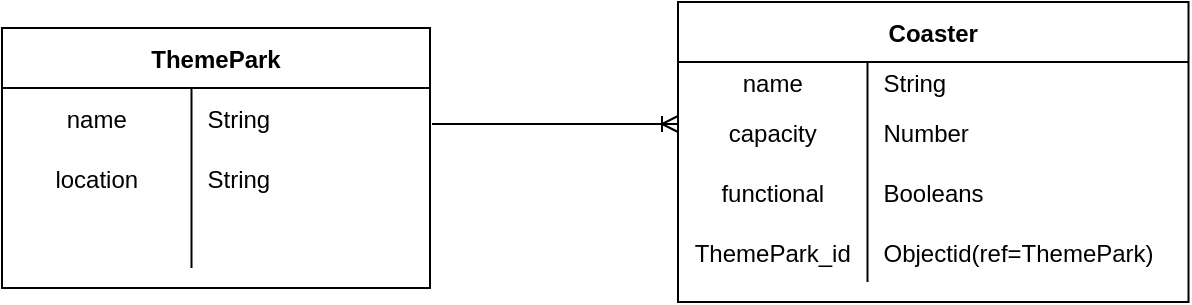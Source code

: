 <mxfile version="17.1.3" type="github">
  <diagram id="X62rQS5aeDJdsgVH3zLv" name="Page-1">
    <mxGraphModel dx="1509" dy="266" grid="0" gridSize="10" guides="1" tooltips="1" connect="1" arrows="1" fold="1" page="0" pageScale="1" pageWidth="850" pageHeight="1100" math="0" shadow="0">
      <root>
        <mxCell id="0" />
        <mxCell id="1" parent="0" />
        <mxCell id="aImz_UxLYSwYzQLHnqS9-3" value="ThemePark" style="shape=table;startSize=30;container=1;collapsible=1;childLayout=tableLayout;fixedRows=1;rowLines=0;fontStyle=1;align=center;resizeLast=1;" parent="1" vertex="1">
          <mxGeometry x="-236" y="553" width="214" height="130" as="geometry" />
        </mxCell>
        <mxCell id="aImz_UxLYSwYzQLHnqS9-10" value="" style="shape=tableRow;horizontal=0;startSize=0;swimlaneHead=0;swimlaneBody=0;fillColor=none;collapsible=0;dropTarget=0;points=[[0,0.5],[1,0.5]];portConstraint=eastwest;top=0;left=0;right=0;bottom=0;" parent="aImz_UxLYSwYzQLHnqS9-3" vertex="1">
          <mxGeometry y="30" width="214" height="30" as="geometry" />
        </mxCell>
        <mxCell id="aImz_UxLYSwYzQLHnqS9-11" value="name" style="shape=partialRectangle;connectable=0;fillColor=none;top=0;left=0;bottom=0;right=0;editable=1;overflow=hidden;" parent="aImz_UxLYSwYzQLHnqS9-10" vertex="1">
          <mxGeometry width="94.75" height="30" as="geometry">
            <mxRectangle width="94.75" height="30" as="alternateBounds" />
          </mxGeometry>
        </mxCell>
        <mxCell id="aImz_UxLYSwYzQLHnqS9-12" value="String" style="shape=partialRectangle;connectable=0;fillColor=none;top=0;left=0;bottom=0;right=0;align=left;spacingLeft=6;overflow=hidden;" parent="aImz_UxLYSwYzQLHnqS9-10" vertex="1">
          <mxGeometry x="94.75" width="119.25" height="30" as="geometry">
            <mxRectangle width="119.25" height="30" as="alternateBounds" />
          </mxGeometry>
        </mxCell>
        <mxCell id="aImz_UxLYSwYzQLHnqS9-13" value="" style="shape=tableRow;horizontal=0;startSize=0;swimlaneHead=0;swimlaneBody=0;fillColor=none;collapsible=0;dropTarget=0;points=[[0,0.5],[1,0.5]];portConstraint=eastwest;top=0;left=0;right=0;bottom=0;" parent="aImz_UxLYSwYzQLHnqS9-3" vertex="1">
          <mxGeometry y="60" width="214" height="30" as="geometry" />
        </mxCell>
        <mxCell id="aImz_UxLYSwYzQLHnqS9-14" value="location" style="shape=partialRectangle;connectable=0;fillColor=none;top=0;left=0;bottom=0;right=0;editable=1;overflow=hidden;" parent="aImz_UxLYSwYzQLHnqS9-13" vertex="1">
          <mxGeometry width="94.75" height="30" as="geometry">
            <mxRectangle width="94.75" height="30" as="alternateBounds" />
          </mxGeometry>
        </mxCell>
        <mxCell id="aImz_UxLYSwYzQLHnqS9-15" value="String" style="shape=partialRectangle;connectable=0;fillColor=none;top=0;left=0;bottom=0;right=0;align=left;spacingLeft=6;overflow=hidden;" parent="aImz_UxLYSwYzQLHnqS9-13" vertex="1">
          <mxGeometry x="94.75" width="119.25" height="30" as="geometry">
            <mxRectangle width="119.25" height="30" as="alternateBounds" />
          </mxGeometry>
        </mxCell>
        <mxCell id="aImz_UxLYSwYzQLHnqS9-30" value="" style="shape=tableRow;horizontal=0;startSize=0;swimlaneHead=0;swimlaneBody=0;fillColor=none;collapsible=0;dropTarget=0;points=[[0,0.5],[1,0.5]];portConstraint=eastwest;top=0;left=0;right=0;bottom=0;" parent="aImz_UxLYSwYzQLHnqS9-3" vertex="1">
          <mxGeometry y="90" width="214" height="30" as="geometry" />
        </mxCell>
        <mxCell id="aImz_UxLYSwYzQLHnqS9-31" value="" style="shape=partialRectangle;connectable=0;fillColor=none;top=0;left=0;bottom=0;right=0;editable=1;overflow=hidden;" parent="aImz_UxLYSwYzQLHnqS9-30" vertex="1">
          <mxGeometry width="94.75" height="30" as="geometry">
            <mxRectangle width="94.75" height="30" as="alternateBounds" />
          </mxGeometry>
        </mxCell>
        <mxCell id="aImz_UxLYSwYzQLHnqS9-32" value="" style="shape=partialRectangle;connectable=0;fillColor=none;top=0;left=0;bottom=0;right=0;align=left;spacingLeft=6;overflow=hidden;" parent="aImz_UxLYSwYzQLHnqS9-30" vertex="1">
          <mxGeometry x="94.75" width="119.25" height="30" as="geometry">
            <mxRectangle width="119.25" height="30" as="alternateBounds" />
          </mxGeometry>
        </mxCell>
        <mxCell id="aImz_UxLYSwYzQLHnqS9-36" value="Coaster" style="shape=table;startSize=30;container=1;collapsible=1;childLayout=tableLayout;fixedRows=1;rowLines=0;fontStyle=1;align=center;resizeLast=1;" parent="1" vertex="1">
          <mxGeometry x="102" y="540" width="255.25" height="150" as="geometry" />
        </mxCell>
        <mxCell id="aImz_UxLYSwYzQLHnqS9-37" value="" style="shape=tableRow;horizontal=0;startSize=0;swimlaneHead=0;swimlaneBody=0;fillColor=none;collapsible=0;dropTarget=0;points=[[0,0.5],[1,0.5]];portConstraint=eastwest;top=0;left=0;right=0;bottom=0;" parent="aImz_UxLYSwYzQLHnqS9-36" vertex="1">
          <mxGeometry y="30" width="255.25" height="20" as="geometry" />
        </mxCell>
        <mxCell id="aImz_UxLYSwYzQLHnqS9-38" value="name" style="shape=partialRectangle;connectable=0;fillColor=none;top=0;left=0;bottom=0;right=0;editable=1;overflow=hidden;" parent="aImz_UxLYSwYzQLHnqS9-37" vertex="1">
          <mxGeometry width="94.75" height="20" as="geometry">
            <mxRectangle width="94.75" height="20" as="alternateBounds" />
          </mxGeometry>
        </mxCell>
        <mxCell id="aImz_UxLYSwYzQLHnqS9-39" value="String" style="shape=partialRectangle;connectable=0;fillColor=none;top=0;left=0;bottom=0;right=0;align=left;spacingLeft=6;overflow=hidden;" parent="aImz_UxLYSwYzQLHnqS9-37" vertex="1">
          <mxGeometry x="94.75" width="160.5" height="20" as="geometry">
            <mxRectangle width="160.5" height="20" as="alternateBounds" />
          </mxGeometry>
        </mxCell>
        <mxCell id="aImz_UxLYSwYzQLHnqS9-40" value="" style="shape=tableRow;horizontal=0;startSize=0;swimlaneHead=0;swimlaneBody=0;fillColor=none;collapsible=0;dropTarget=0;points=[[0,0.5],[1,0.5]];portConstraint=eastwest;top=0;left=0;right=0;bottom=0;" parent="aImz_UxLYSwYzQLHnqS9-36" vertex="1">
          <mxGeometry y="50" width="255.25" height="30" as="geometry" />
        </mxCell>
        <mxCell id="aImz_UxLYSwYzQLHnqS9-41" value="capacity" style="shape=partialRectangle;connectable=0;fillColor=none;top=0;left=0;bottom=0;right=0;editable=1;overflow=hidden;" parent="aImz_UxLYSwYzQLHnqS9-40" vertex="1">
          <mxGeometry width="94.75" height="30" as="geometry">
            <mxRectangle width="94.75" height="30" as="alternateBounds" />
          </mxGeometry>
        </mxCell>
        <mxCell id="aImz_UxLYSwYzQLHnqS9-42" value="Number" style="shape=partialRectangle;connectable=0;fillColor=none;top=0;left=0;bottom=0;right=0;align=left;spacingLeft=6;overflow=hidden;" parent="aImz_UxLYSwYzQLHnqS9-40" vertex="1">
          <mxGeometry x="94.75" width="160.5" height="30" as="geometry">
            <mxRectangle width="160.5" height="30" as="alternateBounds" />
          </mxGeometry>
        </mxCell>
        <mxCell id="b-LXn457HtzZDauXYntc-15" value="" style="shape=tableRow;horizontal=0;startSize=0;swimlaneHead=0;swimlaneBody=0;fillColor=none;collapsible=0;dropTarget=0;points=[[0,0.5],[1,0.5]];portConstraint=eastwest;top=0;left=0;right=0;bottom=0;" vertex="1" parent="aImz_UxLYSwYzQLHnqS9-36">
          <mxGeometry y="80" width="255.25" height="30" as="geometry" />
        </mxCell>
        <mxCell id="b-LXn457HtzZDauXYntc-16" value="functional" style="shape=partialRectangle;connectable=0;fillColor=none;top=0;left=0;bottom=0;right=0;editable=1;overflow=hidden;" vertex="1" parent="b-LXn457HtzZDauXYntc-15">
          <mxGeometry width="94.75" height="30" as="geometry">
            <mxRectangle width="94.75" height="30" as="alternateBounds" />
          </mxGeometry>
        </mxCell>
        <mxCell id="b-LXn457HtzZDauXYntc-17" value="Booleans" style="shape=partialRectangle;connectable=0;fillColor=none;top=0;left=0;bottom=0;right=0;align=left;spacingLeft=6;overflow=hidden;" vertex="1" parent="b-LXn457HtzZDauXYntc-15">
          <mxGeometry x="94.75" width="160.5" height="30" as="geometry">
            <mxRectangle width="160.5" height="30" as="alternateBounds" />
          </mxGeometry>
        </mxCell>
        <mxCell id="aImz_UxLYSwYzQLHnqS9-43" value="" style="shape=tableRow;horizontal=0;startSize=0;swimlaneHead=0;swimlaneBody=0;fillColor=none;collapsible=0;dropTarget=0;points=[[0,0.5],[1,0.5]];portConstraint=eastwest;top=0;left=0;right=0;bottom=0;" parent="aImz_UxLYSwYzQLHnqS9-36" vertex="1">
          <mxGeometry y="110" width="255.25" height="30" as="geometry" />
        </mxCell>
        <mxCell id="aImz_UxLYSwYzQLHnqS9-44" value="ThemePark_id" style="shape=partialRectangle;connectable=0;fillColor=none;top=0;left=0;bottom=0;right=0;editable=1;overflow=hidden;" parent="aImz_UxLYSwYzQLHnqS9-43" vertex="1">
          <mxGeometry width="94.75" height="30" as="geometry">
            <mxRectangle width="94.75" height="30" as="alternateBounds" />
          </mxGeometry>
        </mxCell>
        <mxCell id="aImz_UxLYSwYzQLHnqS9-45" value="Objectid(ref=ThemePark)" style="shape=partialRectangle;connectable=0;fillColor=none;top=0;left=0;bottom=0;right=0;align=left;spacingLeft=6;overflow=hidden;" parent="aImz_UxLYSwYzQLHnqS9-43" vertex="1">
          <mxGeometry x="94.75" width="160.5" height="30" as="geometry">
            <mxRectangle width="160.5" height="30" as="alternateBounds" />
          </mxGeometry>
        </mxCell>
        <mxCell id="aImz_UxLYSwYzQLHnqS9-47" value="" style="edgeStyle=entityRelationEdgeStyle;fontSize=12;html=1;endArrow=ERoneToMany;rounded=0;" parent="1" edge="1">
          <mxGeometry width="100" height="100" relative="1" as="geometry">
            <mxPoint x="-21" y="601" as="sourcePoint" />
            <mxPoint x="102" y="601" as="targetPoint" />
          </mxGeometry>
        </mxCell>
      </root>
    </mxGraphModel>
  </diagram>
</mxfile>
